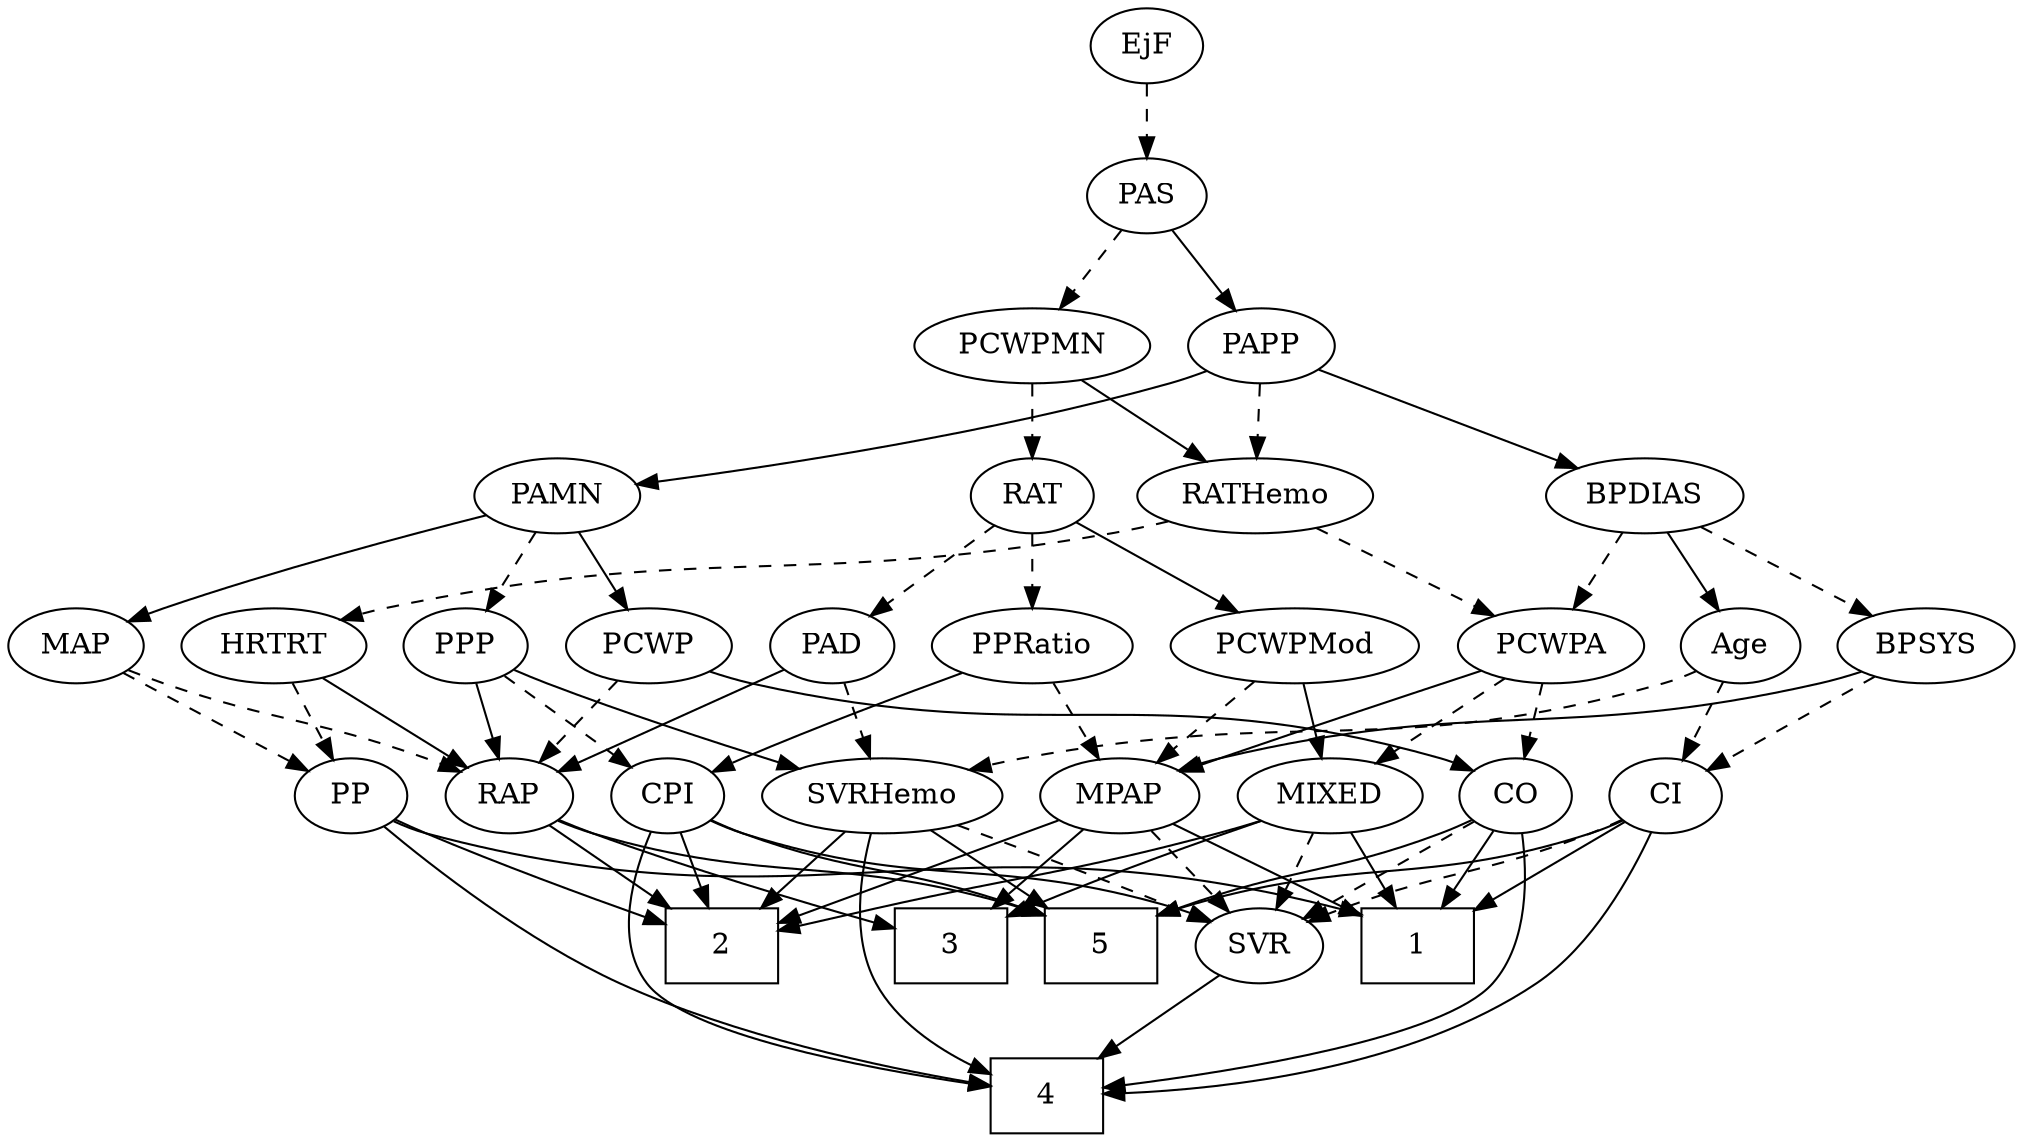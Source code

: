 strict digraph {
	graph [bb="0,0,881.65,540"];
	node [label="\N"];
	1	[height=0.5,
		pos="426.65,90",
		shape=box,
		width=0.75];
	2	[height=0.5,
		pos="354.65,90",
		shape=box,
		width=0.75];
	3	[height=0.5,
		pos="282.65,90",
		shape=box,
		width=0.75];
	4	[height=0.5,
		pos="578.65,18",
		shape=box,
		width=0.75];
	5	[height=0.5,
		pos="661.65,90",
		shape=box,
		width=0.75];
	Age	[height=0.5,
		pos="854.65,234",
		width=0.75];
	SVRHemo	[height=0.5,
		pos="526.65,162",
		width=1.3902];
	Age -> SVRHemo	[pos="e,563.28,174.34 834.11,222.06 829.16,219.77 823.8,217.58 818.65,216 718.46,185.31 687.98,202.55 585.65,180 581.55,179.1 577.31,178.07 \
573.08,176.98",
		style=dashed];
	CI	[height=0.5,
		pos="765.65,162",
		width=0.75];
	Age -> CI	[pos="e,782.61,176.35 837.91,219.83 824.57,209.34 805.68,194.49 790.57,182.6",
		style=dashed];
	EjF	[height=0.5,
		pos="359.65,522",
		width=0.75];
	PAS	[height=0.5,
		pos="359.65,450",
		width=0.75];
	EjF -> PAS	[pos="e,359.65,468.1 359.65,503.7 359.65,495.98 359.65,486.71 359.65,478.11",
		style=dashed];
	RAP	[height=0.5,
		pos="244.65,162",
		width=0.77632];
	RAP -> 2	[pos="e,327.88,108.03 263.81,148.81 279.11,139.07 300.97,125.16 319.41,113.42",
		style=solid];
	RAP -> 3	[pos="e,273.35,108.12 253.46,144.76 257.93,136.53 263.47,126.32 268.52,117.02",
		style=solid];
	RAP -> 5	[pos="e,634.38,98.011 265.74,149.94 270.83,147.65 276.34,145.49 281.65,144 413.48,106.96 452.72,131.36 587.65,108 599.7,105.91 612.74,\
103.1 624.47,100.37",
		style=solid];
	MIXED	[height=0.5,
		pos="330.65,162",
		width=1.1193];
	MIXED -> 1	[pos="e,403.28,108.04 351.01,146.15 363.8,136.83 380.56,124.61 395.05,114.04",
		style=solid];
	MIXED -> 2	[pos="e,348.72,108.28 336.46,144.05 339.16,136.18 342.44,126.62 345.46,117.79",
		style=solid];
	MIXED -> 3	[pos="e,294.61,108.45 319.27,144.41 313.64,136.2 306.71,126.1 300.41,116.9",
		style=solid];
	SVR	[height=0.5,
		pos="550.65,90",
		width=0.77632];
	MIXED -> SVR	[pos="e,525.64,98.464 361.18,150.23 367.28,148.13 373.66,145.97 379.65,144 426.68,128.56 481.38,111.81 516,101.37",
		style=dashed];
	MPAP	[height=0.5,
		pos="423.65,162",
		width=0.97491];
	MPAP -> 1	[pos="e,425.91,108.1 424.39,143.7 424.72,135.98 425.12,126.71 425.48,118.11",
		style=solid];
	MPAP -> 2	[pos="e,371.86,108.46 408.33,145.46 399.73,136.73 388.79,125.63 379.03,115.74",
		style=solid];
	MPAP -> 3	[pos="e,309.94,104.55 399.41,148.97 377.35,138.01 344.46,121.69 319.21,109.15",
		style=solid];
	MPAP -> SVR	[pos="e,529.92,102.42 446.65,148.32 467.5,136.83 498.37,119.82 521.06,107.31",
		style=dashed];
	BPSYS	[height=0.5,
		pos="771.65,234",
		width=1.0471];
	BPSYS -> MPAP	[pos="e,449.85,174.25 743.61,221.78 737.44,219.62 730.88,217.55 724.65,216 612.7,188.23 579.29,208.97 467.65,180 464.99,179.31 462.27,\
178.51 459.56,177.64",
		style=solid];
	BPSYS -> CI	[pos="e,767.11,180.1 770.16,215.7 769.5,207.98 768.71,198.71 767.97,190.11",
		style=dashed];
	PAD	[height=0.5,
		pos="327.65,234",
		width=0.79437];
	PAD -> RAP	[pos="e,261.01,176.8 311.25,219.17 299.2,209.01 282.63,195.03 269.03,183.56",
		style=solid];
	PAD -> SVRHemo	[pos="e,489.17,174.14 349.99,222.55 355.09,220.29 360.52,217.98 365.65,216 403.45,201.37 447.18,187.14 479.52,177.11",
		style=dashed];
	CO	[height=0.5,
		pos="621.65,162",
		width=0.75];
	CO -> 1	[pos="e,453.73,98.945 600.51,150.51 595.68,148.25 590.52,145.96 585.65,144 544.59,127.53 496.21,111.93 463.7,101.97",
		style=solid];
	CO -> 4	[pos="e,583.88,36.268 616.54,144.15 609.21,119.94 595.62,75.054 586.86,46.133",
		style=solid];
	CO -> 5	[pos="e,651.86,108.12 630.92,144.76 635.63,136.53 641.47,126.32 646.78,117.02",
		style=solid];
	CO -> SVR	[pos="e,565.34,105.49 606.94,146.5 597.03,136.73 583.8,123.69 572.66,112.7",
		style=dashed];
	PCWPMN	[height=0.5,
		pos="309.65,378",
		width=1.3902];
	PAS -> PCWPMN	[pos="e,321.76,395.96 348.55,433.46 342.41,424.87 334.63,413.97 327.64,404.19",
		style=dashed];
	PAPP	[height=0.5,
		pos="409.65,378",
		width=0.88464];
	PAS -> PAPP	[pos="e,398.23,394.98 370.74,433.46 377.06,424.62 385.12,413.34 392.26,403.34",
		style=solid];
	PAMN	[height=0.5,
		pos="409.65,306",
		width=1.011];
	MAP	[height=0.5,
		pos="127.65,234",
		width=0.84854];
	PAMN -> MAP	[pos="e,151.02,245.95 382.17,293.97 376.13,291.79 369.72,289.67 363.65,288 278.24,264.56 252.47,277.48 167.65,252 165.24,251.28 162.79,\
250.46 160.34,249.58",
		style=solid];
	PPP	[height=0.5,
		pos="688.65,234",
		width=0.75];
	PAMN -> PPP	[pos="e,668.04,245.71 444.12,300.01 491.83,292.53 580.29,276.62 652.65,252 654.56,251.35 656.51,250.62 658.45,249.85",
		style=dashed];
	PCWP	[height=0.5,
		pos="409.65,234",
		width=0.97491];
	PAMN -> PCWP	[pos="e,409.65,252.1 409.65,287.7 409.65,279.98 409.65,270.71 409.65,262.11",
		style=solid];
	RATHemo	[height=0.5,
		pos="232.65,306",
		width=1.3721];
	PCWPA	[height=0.5,
		pos="504.65,234",
		width=1.1555];
	RATHemo -> PCWPA	[pos="e,473.52,245.94 269.69,293.95 276.95,291.89 284.52,289.82 291.65,288 363.12,269.78 382.57,271.69 453.65,252 456.99,251.08 460.43,\
250.06 463.88,249",
		style=dashed];
	HRTRT	[height=0.5,
		pos="39.646,234",
		width=1.1013];
	RATHemo -> HRTRT	[pos="e,69.71,245.9 199.03,292.81 165.66,280.7 114.53,262.16 79.221,249.35",
		style=dashed];
	CPI	[height=0.5,
		pos="693.65,162",
		width=0.75];
	CPI -> 2	[pos="e,381.82,104.89 673.13,149.99 668.18,147.7 662.82,145.53 657.65,144 545.85,110.93 507.49,140.33 391.43,107.68",
		style=solid];
	CPI -> 4	[pos="e,605.88,22.562 699.76,144.41 705.65,125.31 711.8,93.793 697.65,72 679.66,44.294 643.46,30.951 615.68,24.599",
		style=solid];
	CPI -> 5	[pos="e,669.62,108.45 686.06,144.41 682.43,136.45 677.98,126.72 673.88,117.76",
		style=solid];
	CPI -> SVR	[pos="e,572.3,101.6 672.55,150.67 648.5,138.9 608.98,119.56 581.48,106.09",
		style=solid];
	RAT	[height=0.5,
		pos="327.65,306",
		width=0.75827];
	RAT -> PAD	[pos="e,327.65,252.1 327.65,287.7 327.65,279.98 327.65,270.71 327.65,262.11",
		style=dashed];
	PCWPMod	[height=0.5,
		pos="228.65,234",
		width=1.4443];
	RAT -> PCWPMod	[pos="e,250.49,250.45 309.49,292.16 295.32,282.14 275.34,268.02 258.79,256.31",
		style=solid];
	PPRatio	[height=0.5,
		pos="603.65,234",
		width=1.1013];
	RAT -> PPRatio	[pos="e,574.17,246.24 348.82,294.2 353.91,291.91 359.39,289.67 364.65,288 446.95,261.77 472.24,274.49 555.65,252 558.58,251.21 561.6,250.32 \
564.61,249.38",
		style=dashed];
	SVR -> 4	[pos="e,571.67,36.447 557.28,72.411 560.46,64.454 564.36,54.722 567.94,45.756",
		style=solid];
	PCWPMod -> MIXED	[pos="e,309.36,177.61 251.03,217.64 265.68,207.59 284.98,194.34 300.91,183.41",
		style=solid];
	PCWPMod -> MPAP	[pos="e,396.7,173.56 264.45,220.78 295.12,210.24 340.41,194.46 379.65,180 382.15,179.08 384.74,178.11 387.33,177.13",
		style=dashed];
	PCWPA -> MIXED	[pos="e,359.73,174.7 475.13,221.13 445.96,209.39 401.18,191.37 369.21,178.51",
		style=dashed];
	PCWPA -> MPAP	[pos="e,440.74,177.77 486.67,217.46 475.43,207.75 460.79,195.1 448.46,184.44",
		style=solid];
	PCWPA -> CO	[pos="e,602.17,174.65 528.04,219 546.89,207.72 573.47,191.83 593.48,179.85",
		style=dashed];
	PCWPMN -> RATHemo	[pos="e,250.32,323.06 292.17,361.12 282.01,351.87 269.02,340.07 257.77,329.84",
		style=solid];
	PCWPMN -> RAT	[pos="e,323.33,323.79 314,360.05 316.04,352.14 318.51,342.54 320.78,333.69",
		style=dashed];
	SVRHemo -> 2	[pos="e,381.68,104.01 492.85,148.58 467.17,138.97 430.82,125.02 391.04,108.04",
		style=solid];
	SVRHemo -> 4	[pos="e,551.47,33.3 518.7,144.08 511.19,125.52 502.59,95.274 513.65,72 519.98,58.664 531.49,47.578 543.09,39.052",
		style=solid];
	SVRHemo -> 5	[pos="e,634.37,105.14 553.97,146.83 574.55,136.16 602.98,121.42 625.45,109.77",
		style=solid];
	SVRHemo -> SVR	[pos="e,544.89,107.79 532.46,144.05 535.2,136.06 538.53,126.33 541.6,117.4",
		style=dashed];
	BPDIAS	[height=0.5,
		pos="638.65,306",
		width=1.1735];
	BPDIAS -> Age	[pos="e,833.56,245.62 674.36,296.23 711.07,286.81 769.63,270.66 818.65,252 820.49,251.3 822.36,250.54 824.25,249.75",
		style=solid];
	BPDIAS -> BPSYS	[pos="e,746.98,247.98 664.29,291.5 685.25,280.47 715.06,264.78 737.95,252.73",
		style=dashed];
	BPDIAS -> PCWPA	[pos="e,530.4,248.46 612.81,291.5 591.95,280.61 562.41,265.18 539.47,253.19",
		style=dashed];
	MAP -> RAP	[pos="e,224.6,175 148.29,220.65 167.04,209.43 194.87,192.78 215.81,180.26",
		style=dashed];
	PP	[height=0.5,
		pos="171.65,162",
		width=0.75];
	MAP -> PP	[pos="e,161.5,179.15 137.85,216.76 143.24,208.19 149.96,197.49 155.99,187.9",
		style=dashed];
	PP -> 1	[pos="e,399.42,104.71 192.23,150.22 197.18,147.92 202.53,145.68 207.65,144 283.31,119.12 309.83,132.72 389.44,107.93",
		style=solid];
	PP -> 2	[pos="e,327.29,104.36 192.77,150.48 197.61,148.22 202.76,145.94 207.65,144 253.03,126.01 268.61,126.92 317.71,108.11",
		style=solid];
	PP -> 4	[pos="e,551.59,20.89 180.38,144.78 192.39,124.2 216.04,89.299 246.65,72 296.63,43.748 465.88,27.617 541.55,21.663",
		style=solid];
	PPP -> RAP	[pos="e,265.71,174.14 668.17,221.85 663.22,219.57 657.84,217.43 652.65,216 492.94,171.98 441.58,223.18 281.65,180 279.48,179.42 277.29,\
178.72 275.11,177.94",
		style=solid];
	PPP -> CPI	[pos="e,692.42,180.1 689.88,215.7 690.43,207.98 691.1,198.71 691.71,190.11",
		style=dashed];
	PPP -> SVRHemo	[pos="e,558.66,176.02 667.4,222.78 662.57,220.51 657.44,218.14 652.65,216 624.62,203.49 592.75,190.1 568.08,179.9",
		style=solid];
	PPRatio -> MPAP	[pos="e,450.89,173.59 574.33,221.6 543.23,209.5 494.03,190.37 460.37,177.28",
		style=dashed];
	PPRatio -> CPI	[pos="e,676.71,176.17 622.73,218.15 636.1,207.75 654.11,193.75 668.63,182.46",
		style=solid];
	PCWP -> RAP	[pos="e,266.89,173.39 382.55,222.13 356.56,211.62 316.25,195.11 281.65,180 279.85,179.22 278.01,178.4 276.15,177.57",
		style=dashed];
	PCWP -> CO	[pos="e,600.59,173.7 436.48,222.13 442.11,219.99 448.04,217.84 453.65,216 511.42,197.02 528.6,201.06 585.65,180 587.49,179.32 589.38,178.58 \
591.26,177.8",
		style=solid];
	CI -> 1	[pos="e,453.65,96.477 745.1,150.11 740.14,147.82 734.79,145.61 729.65,144 636.76,114.94 609.41,125.33 513.65,108 497.28,105.04 479.23,\
101.55 463.83,98.502",
		style=solid];
	CI -> 4	[pos="e,605.92,23.664 760.42,144.29 753.44,124.49 739.25,91.707 716.65,72 687.92,46.954 646.09,33.132 616.02,25.939",
		style=solid];
	CI -> 5	[pos="e,687.11,108.14 747.05,148.49 732.82,138.91 712.81,125.43 695.73,113.94",
		style=solid];
	CI -> SVR	[pos="e,576.25,97.259 744.56,150.38 739.72,148.13 734.55,145.87 729.65,144 681,125.44 622.92,109.3 586.4,99.857",
		style=dashed];
	PAPP -> PAMN	[pos="e,409.65,324.1 409.65,359.7 409.65,351.98 409.65,342.71 409.65,334.11",
		style=solid];
	PAPP -> RATHemo	[pos="e,265.43,319.55 384.53,366.49 379.29,364.32 373.79,362.07 368.65,360 337.34,347.41 301.81,333.58 274.92,323.21",
		style=dashed];
	PAPP -> BPDIAS	[pos="e,605.37,317.17 437.27,368.56 476.61,356.53 549.16,334.36 595.59,320.16",
		style=solid];
	HRTRT -> RAP	[pos="e,222.95,173.58 69.527,222.16 75.51,220.06 81.764,217.92 87.646,216 140.57,198.7 155.56,199.67 207.65,180 209.53,179.29 211.46,178.52 \
213.39,177.73",
		style=solid];
	HRTRT -> PP	[pos="e,151.26,173.81 64.475,219.83 86.529,208.14 118.8,191.03 142.16,178.64",
		style=dashed];
}
